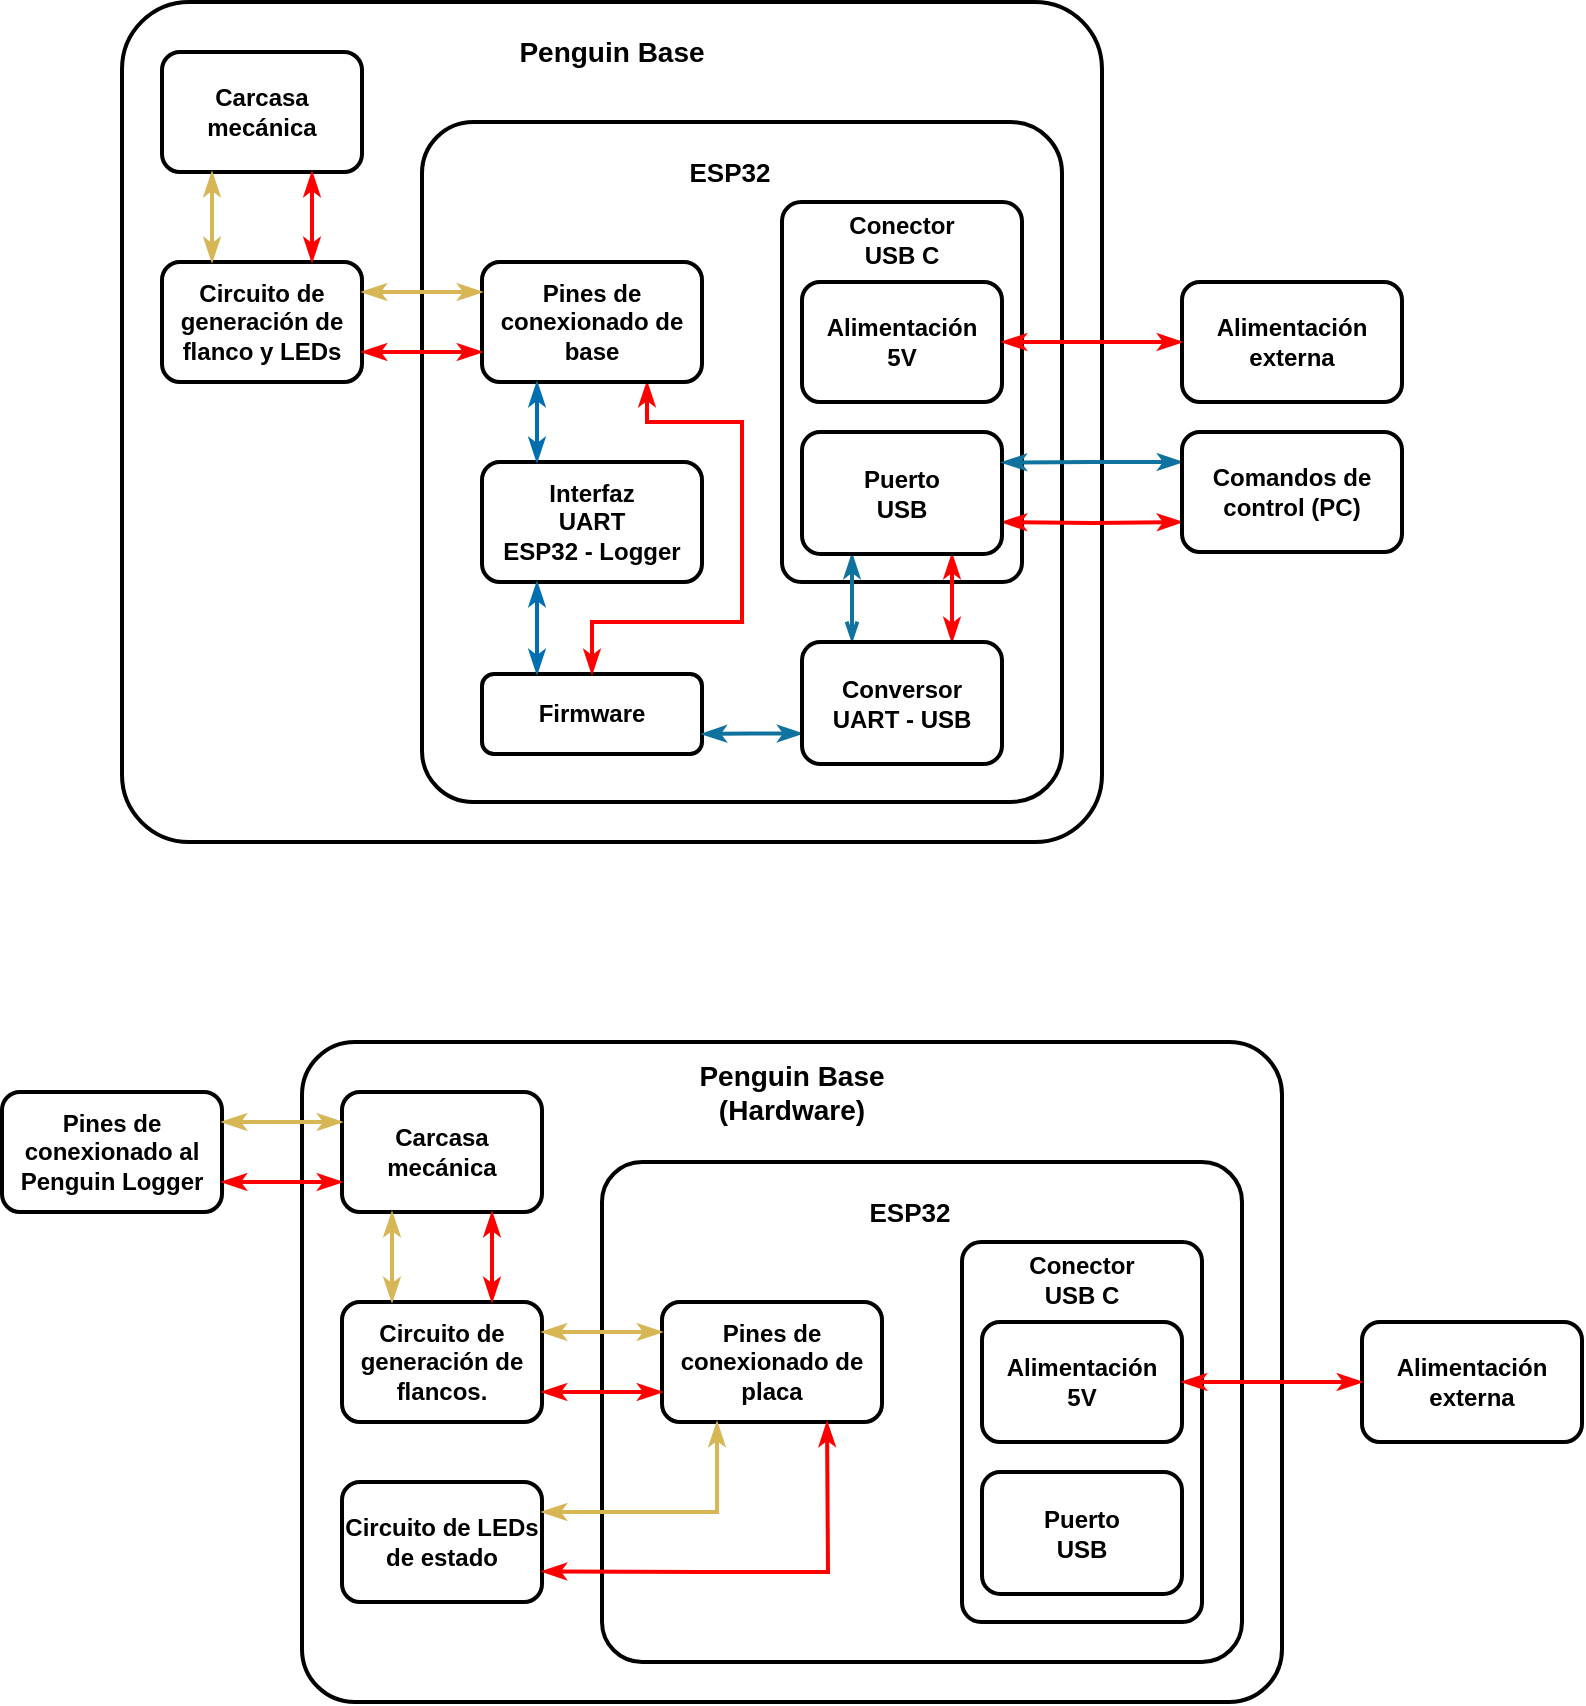 <mxfile version="22.1.16" type="google">
  <diagram name="Page-1" id="AZl5n2Z-xv-6YmWAkerQ">
    <mxGraphModel grid="1" page="1" gridSize="10" guides="1" tooltips="1" connect="1" arrows="1" fold="1" pageScale="1" pageWidth="827" pageHeight="1169" math="0" shadow="0">
      <root>
        <mxCell id="0" />
        <mxCell id="1" parent="0" />
        <mxCell id="QTVVxxZJfvImXtELBVtT-2" value="" style="rounded=1;whiteSpace=wrap;html=1;arcSize=8;fillColor=none;strokeWidth=2;" vertex="1" parent="1">
          <mxGeometry x="140" y="160" width="490" height="420" as="geometry" />
        </mxCell>
        <mxCell id="9Rn9oVYCQtDBo2JNrY6k-44" value="" style="rounded=1;whiteSpace=wrap;html=1;arcSize=8;fillColor=none;strokeWidth=2;" vertex="1" parent="1">
          <mxGeometry x="290" y="220" width="320" height="340" as="geometry" />
        </mxCell>
        <mxCell id="sC3Ns5Q0KhSRSVjvUjOD-1" value="" style="rounded=1;whiteSpace=wrap;html=1;arcSize=8;fillColor=none;strokeWidth=2;" vertex="1" parent="1">
          <mxGeometry x="470" y="260" width="120" height="190" as="geometry" />
        </mxCell>
        <mxCell id="sC3Ns5Q0KhSRSVjvUjOD-9" style="edgeStyle=orthogonalEdgeStyle;rounded=0;orthogonalLoop=1;jettySize=auto;html=1;entryX=0;entryY=0.75;entryDx=0;entryDy=0;endArrow=classicThin;endFill=1;startArrow=classicThin;startFill=1;strokeWidth=2;fillColor=#fad9d5;strokeColor=#ff0000;" edge="1" parent="1" target="sC3Ns5Q0KhSRSVjvUjOD-8">
          <mxGeometry relative="1" as="geometry">
            <mxPoint x="580" y="420" as="sourcePoint" />
          </mxGeometry>
        </mxCell>
        <mxCell id="sC3Ns5Q0KhSRSVjvUjOD-14" style="edgeStyle=orthogonalEdgeStyle;rounded=0;orthogonalLoop=1;jettySize=auto;html=1;exitX=0.25;exitY=1;exitDx=0;exitDy=0;entryX=0.25;entryY=0;entryDx=0;entryDy=0;startArrow=classicThin;startFill=1;endArrow=openThin;endFill=0;fillColor=#b1ddf0;strokeColor=#10739e;strokeWidth=2;" edge="1" parent="1" source="9Rn9oVYCQtDBo2JNrY6k-2" target="sC3Ns5Q0KhSRSVjvUjOD-12">
          <mxGeometry relative="1" as="geometry" />
        </mxCell>
        <mxCell id="sC3Ns5Q0KhSRSVjvUjOD-15" style="edgeStyle=orthogonalEdgeStyle;rounded=0;orthogonalLoop=1;jettySize=auto;html=1;exitX=0.75;exitY=1;exitDx=0;exitDy=0;entryX=0.75;entryY=0;entryDx=0;entryDy=0;startArrow=classicThin;startFill=1;endArrow=classicThin;endFill=1;strokeWidth=2;strokeColor=#ff0000;" edge="1" parent="1" source="9Rn9oVYCQtDBo2JNrY6k-2" target="sC3Ns5Q0KhSRSVjvUjOD-12">
          <mxGeometry relative="1" as="geometry" />
        </mxCell>
        <mxCell id="9Rn9oVYCQtDBo2JNrY6k-2" value="&lt;b&gt;Puerto&lt;br&gt;USB&lt;br&gt;&lt;/b&gt;" style="rounded=1;whiteSpace=wrap;html=1;fillColor=none;strokeWidth=2;" vertex="1" parent="1">
          <mxGeometry x="480" y="375" width="100" height="61" as="geometry" />
        </mxCell>
        <mxCell id="9Rn9oVYCQtDBo2JNrY6k-4" value="&lt;b&gt;Interfaz&lt;br&gt;UART&lt;br&gt;ESP32 - Logger&lt;br&gt;&lt;/b&gt;" style="rounded=1;whiteSpace=wrap;html=1;fillColor=none;strokeWidth=2;" vertex="1" parent="1">
          <mxGeometry x="320" y="390" width="110" height="60" as="geometry" />
        </mxCell>
        <mxCell id="9Rn9oVYCQtDBo2JNrY6k-6" value="&lt;b&gt;Firmware&lt;/b&gt;" style="rounded=1;whiteSpace=wrap;html=1;fillColor=none;strokeWidth=2;" vertex="1" parent="1">
          <mxGeometry x="320" y="496" width="110" height="40" as="geometry" />
        </mxCell>
        <mxCell id="9Rn9oVYCQtDBo2JNrY6k-7" value="&lt;b&gt;Alimentación&lt;br&gt;5V&lt;br&gt;&lt;/b&gt;" style="rounded=1;whiteSpace=wrap;html=1;fillColor=none;strokeWidth=2;" vertex="1" parent="1">
          <mxGeometry x="480" y="300" width="100" height="60" as="geometry" />
        </mxCell>
        <mxCell id="9Rn9oVYCQtDBo2JNrY6k-8" value="ESP32" style="text;html=1;strokeColor=none;fillColor=none;align=center;verticalAlign=middle;whiteSpace=wrap;rounded=0;fontStyle=1;fontSize=13;" vertex="1" parent="1">
          <mxGeometry x="414" y="230" width="60" height="30" as="geometry" />
        </mxCell>
        <mxCell id="9Rn9oVYCQtDBo2JNrY6k-9" value="Alimentación externa" style="rounded=1;whiteSpace=wrap;html=1;fontStyle=1;fillColor=none;strokeWidth=2;" vertex="1" parent="1">
          <mxGeometry x="670" y="300" width="110" height="60" as="geometry" />
        </mxCell>
        <mxCell id="gq82XVnaDERFkmPNpvWh-17" value="" style="endArrow=classicThin;startArrow=classicThin;html=1;rounded=0;fillColor=#e51400;strokeColor=#ff0000;exitX=0;exitY=0.5;exitDx=0;exitDy=0;strokeWidth=2;startFill=1;endFill=1;entryX=1;entryY=0.5;entryDx=0;entryDy=0;" edge="1" parent="1" source="9Rn9oVYCQtDBo2JNrY6k-9" target="9Rn9oVYCQtDBo2JNrY6k-7">
          <mxGeometry width="50" height="50" relative="1" as="geometry">
            <mxPoint x="580" y="299.66" as="sourcePoint" />
            <mxPoint x="580" y="300" as="targetPoint" />
            <Array as="points" />
          </mxGeometry>
        </mxCell>
        <mxCell id="sC3Ns5Q0KhSRSVjvUjOD-10" style="edgeStyle=orthogonalEdgeStyle;rounded=0;orthogonalLoop=1;jettySize=auto;html=1;exitX=0.75;exitY=1;exitDx=0;exitDy=0;entryX=0.5;entryY=0;entryDx=0;entryDy=0;startArrow=classicThin;startFill=1;endArrow=classicThin;endFill=1;strokeWidth=2;strokeColor=#FF0000;" edge="1" parent="1" source="gq82XVnaDERFkmPNpvWh-21" target="9Rn9oVYCQtDBo2JNrY6k-6">
          <mxGeometry relative="1" as="geometry">
            <Array as="points">
              <mxPoint x="403" y="370" />
              <mxPoint x="450" y="370" />
              <mxPoint x="450" y="470" />
              <mxPoint x="375" y="470" />
            </Array>
          </mxGeometry>
        </mxCell>
        <mxCell id="gq82XVnaDERFkmPNpvWh-21" value="&lt;b&gt;Pines de conexionado de base&lt;br&gt;&lt;/b&gt;" style="rounded=1;whiteSpace=wrap;html=1;fillColor=none;strokeWidth=2;" vertex="1" parent="1">
          <mxGeometry x="320" y="290" width="110" height="60" as="geometry" />
        </mxCell>
        <mxCell id="QTVVxxZJfvImXtELBVtT-3" value="&lt;font style=&quot;font-size: 14px;&quot;&gt;Penguin Base&lt;/font&gt;" style="text;html=1;strokeColor=none;fillColor=none;align=center;verticalAlign=middle;whiteSpace=wrap;rounded=0;fontStyle=1;fontSize=13;" vertex="1" parent="1">
          <mxGeometry x="330" y="170" width="110" height="30" as="geometry" />
        </mxCell>
        <mxCell id="QTVVxxZJfvImXtELBVtT-5" value="&lt;b&gt;Circuito de generación de flanco y LEDs&lt;br&gt;&lt;/b&gt;" style="rounded=1;whiteSpace=wrap;html=1;fillColor=none;strokeWidth=2;" vertex="1" parent="1">
          <mxGeometry x="160" y="290" width="100" height="60" as="geometry" />
        </mxCell>
        <mxCell id="QTVVxxZJfvImXtELBVtT-6" value="&lt;b&gt;Carcasa mecánica&lt;br&gt;&lt;/b&gt;" style="rounded=1;whiteSpace=wrap;html=1;fillColor=none;strokeWidth=2;" vertex="1" parent="1">
          <mxGeometry x="160" y="185" width="100" height="60" as="geometry" />
        </mxCell>
        <mxCell id="QTVVxxZJfvImXtELBVtT-11" value="" style="endArrow=classicThin;startArrow=classicThin;html=1;rounded=0;fillColor=#e3c800;strokeColor=#d6b655;entryX=1;entryY=0.25;entryDx=0;entryDy=0;strokeWidth=2;exitX=0;exitY=0.25;exitDx=0;exitDy=0;edgeStyle=orthogonalEdgeStyle;startFill=1;endFill=1;" edge="1" parent="1" source="gq82XVnaDERFkmPNpvWh-21" target="QTVVxxZJfvImXtELBVtT-5">
          <mxGeometry width="50" height="50" relative="1" as="geometry">
            <mxPoint x="310" y="305" as="sourcePoint" />
            <mxPoint x="329" y="420" as="targetPoint" />
          </mxGeometry>
        </mxCell>
        <mxCell id="QTVVxxZJfvImXtELBVtT-20" value="" style="endArrow=classicThin;startArrow=classicThin;html=1;rounded=0;fillColor=#e51400;strokeColor=#ff0000;strokeWidth=2;entryX=0.75;entryY=1;entryDx=0;entryDy=0;exitX=0.75;exitY=0;exitDx=0;exitDy=0;startFill=1;endFill=1;" edge="1" parent="1" source="QTVVxxZJfvImXtELBVtT-5" target="QTVVxxZJfvImXtELBVtT-6">
          <mxGeometry width="50" height="50" relative="1" as="geometry">
            <mxPoint x="650" y="225" as="sourcePoint" />
            <mxPoint x="570" y="225" as="targetPoint" />
            <Array as="points" />
          </mxGeometry>
        </mxCell>
        <mxCell id="QTVVxxZJfvImXtELBVtT-21" value="" style="endArrow=classicThin;startArrow=classicThin;html=1;rounded=0;fillColor=#e3c800;strokeColor=#d6b655;entryX=0.25;entryY=0;entryDx=0;entryDy=0;strokeWidth=2;exitX=0.25;exitY=1;exitDx=0;exitDy=0;startFill=1;endFill=1;" edge="1" parent="1" source="QTVVxxZJfvImXtELBVtT-6" target="QTVVxxZJfvImXtELBVtT-5">
          <mxGeometry width="50" height="50" relative="1" as="geometry">
            <mxPoint x="320" y="355" as="sourcePoint" />
            <mxPoint x="270" y="355" as="targetPoint" />
            <Array as="points" />
          </mxGeometry>
        </mxCell>
        <mxCell id="QTVVxxZJfvImXtELBVtT-23" value="" style="endArrow=classicThin;startArrow=classicThin;html=1;rounded=0;entryX=0.25;entryY=0;entryDx=0;entryDy=0;exitX=0.25;exitY=1;exitDx=0;exitDy=0;fillColor=#dae8fc;strokeColor=#006eaf;strokeWidth=2;edgeStyle=orthogonalEdgeStyle;endFill=1;startFill=1;" edge="1" parent="1" source="gq82XVnaDERFkmPNpvWh-21" target="9Rn9oVYCQtDBo2JNrY6k-4">
          <mxGeometry width="50" height="50" relative="1" as="geometry">
            <mxPoint x="500" y="375" as="sourcePoint" />
            <mxPoint x="399" y="340" as="targetPoint" />
          </mxGeometry>
        </mxCell>
        <mxCell id="QTVVxxZJfvImXtELBVtT-24" value="" style="endArrow=classicThin;startArrow=classicThin;html=1;rounded=0;fillColor=#e51400;strokeColor=#ff0000;strokeWidth=2;entryX=0;entryY=0.75;entryDx=0;entryDy=0;exitX=1;exitY=0.75;exitDx=0;exitDy=0;startFill=1;endFill=1;" edge="1" parent="1" source="QTVVxxZJfvImXtELBVtT-5" target="gq82XVnaDERFkmPNpvWh-21">
          <mxGeometry width="50" height="50" relative="1" as="geometry">
            <mxPoint x="220" y="300" as="sourcePoint" />
            <mxPoint x="310" y="335" as="targetPoint" />
            <Array as="points" />
          </mxGeometry>
        </mxCell>
        <mxCell id="sC3Ns5Q0KhSRSVjvUjOD-3" value="&lt;b&gt;Conector USB C&lt;/b&gt;" style="text;html=1;strokeColor=none;fillColor=none;align=center;verticalAlign=middle;whiteSpace=wrap;rounded=0;" vertex="1" parent="1">
          <mxGeometry x="500" y="264" width="60" height="30" as="geometry" />
        </mxCell>
        <mxCell id="sC3Ns5Q0KhSRSVjvUjOD-6" value="" style="endArrow=classicThin;startArrow=classicThin;html=1;rounded=0;entryX=0.25;entryY=0;entryDx=0;entryDy=0;exitX=0.25;exitY=1;exitDx=0;exitDy=0;fillColor=#dae8fc;strokeColor=#006eaf;strokeWidth=2;edgeStyle=orthogonalEdgeStyle;startFill=1;endFill=1;" edge="1" parent="1" source="9Rn9oVYCQtDBo2JNrY6k-4" target="9Rn9oVYCQtDBo2JNrY6k-6">
          <mxGeometry width="50" height="50" relative="1" as="geometry">
            <mxPoint x="358" y="360" as="sourcePoint" />
            <mxPoint x="358" y="400" as="targetPoint" />
          </mxGeometry>
        </mxCell>
        <mxCell id="sC3Ns5Q0KhSRSVjvUjOD-11" style="edgeStyle=orthogonalEdgeStyle;rounded=0;orthogonalLoop=1;jettySize=auto;html=1;exitX=0;exitY=0.25;exitDx=0;exitDy=0;entryX=1;entryY=0.25;entryDx=0;entryDy=0;startArrow=classicThin;startFill=1;endArrow=classicThin;endFill=1;strokeWidth=2;strokeColor=#10739e;fillColor=#b1ddf0;" edge="1" parent="1" source="sC3Ns5Q0KhSRSVjvUjOD-8" target="9Rn9oVYCQtDBo2JNrY6k-2">
          <mxGeometry relative="1" as="geometry" />
        </mxCell>
        <mxCell id="sC3Ns5Q0KhSRSVjvUjOD-8" value="Comandos de control (PC)" style="rounded=1;whiteSpace=wrap;html=1;fontStyle=1;fillColor=none;strokeWidth=2;" vertex="1" parent="1">
          <mxGeometry x="670" y="375" width="110" height="60" as="geometry" />
        </mxCell>
        <mxCell id="sC3Ns5Q0KhSRSVjvUjOD-13" style="edgeStyle=orthogonalEdgeStyle;rounded=0;orthogonalLoop=1;jettySize=auto;html=1;exitX=0;exitY=0.75;exitDx=0;exitDy=0;entryX=1;entryY=0.75;entryDx=0;entryDy=0;endArrow=classicThin;endFill=1;startArrow=classicThin;startFill=1;strokeWidth=2;fillColor=#b1ddf0;strokeColor=#10739e;" edge="1" parent="1" source="sC3Ns5Q0KhSRSVjvUjOD-12" target="9Rn9oVYCQtDBo2JNrY6k-6">
          <mxGeometry relative="1" as="geometry" />
        </mxCell>
        <mxCell id="sC3Ns5Q0KhSRSVjvUjOD-12" value="&lt;b&gt;Conversor&lt;br&gt;UART&amp;nbsp;- USB&lt;br&gt;&lt;/b&gt;" style="rounded=1;whiteSpace=wrap;html=1;fillColor=none;strokeWidth=2;" vertex="1" parent="1">
          <mxGeometry x="480" y="480" width="100" height="61" as="geometry" />
        </mxCell>
        <mxCell id="uOBo-yFTu3B6hRDW4As1-1" value="" style="rounded=1;whiteSpace=wrap;html=1;arcSize=8;fillColor=none;strokeWidth=2;" vertex="1" parent="1">
          <mxGeometry x="230" y="680" width="490" height="330" as="geometry" />
        </mxCell>
        <mxCell id="uOBo-yFTu3B6hRDW4As1-2" value="" style="rounded=1;whiteSpace=wrap;html=1;arcSize=8;fillColor=none;strokeWidth=2;" vertex="1" parent="1">
          <mxGeometry x="380" y="740" width="320" height="250" as="geometry" />
        </mxCell>
        <mxCell id="uOBo-yFTu3B6hRDW4As1-3" value="" style="rounded=1;whiteSpace=wrap;html=1;arcSize=8;fillColor=none;strokeWidth=2;" vertex="1" parent="1">
          <mxGeometry x="560" y="780" width="120" height="190" as="geometry" />
        </mxCell>
        <mxCell id="uOBo-yFTu3B6hRDW4As1-7" value="&lt;b&gt;Puerto&lt;br&gt;USB&lt;br&gt;&lt;/b&gt;" style="rounded=1;whiteSpace=wrap;html=1;fillColor=none;strokeWidth=2;" vertex="1" parent="1">
          <mxGeometry x="570" y="895" width="100" height="61" as="geometry" />
        </mxCell>
        <mxCell id="uOBo-yFTu3B6hRDW4As1-10" value="&lt;b&gt;Alimentación&lt;br&gt;5V&lt;br&gt;&lt;/b&gt;" style="rounded=1;whiteSpace=wrap;html=1;fillColor=none;strokeWidth=2;" vertex="1" parent="1">
          <mxGeometry x="570" y="820" width="100" height="60" as="geometry" />
        </mxCell>
        <mxCell id="uOBo-yFTu3B6hRDW4As1-11" value="ESP32" style="text;html=1;strokeColor=none;fillColor=none;align=center;verticalAlign=middle;whiteSpace=wrap;rounded=0;fontStyle=1;fontSize=13;" vertex="1" parent="1">
          <mxGeometry x="504" y="750" width="60" height="30" as="geometry" />
        </mxCell>
        <mxCell id="uOBo-yFTu3B6hRDW4As1-12" value="Alimentación externa" style="rounded=1;whiteSpace=wrap;html=1;fontStyle=1;fillColor=none;strokeWidth=2;" vertex="1" parent="1">
          <mxGeometry x="760" y="820" width="110" height="60" as="geometry" />
        </mxCell>
        <mxCell id="uOBo-yFTu3B6hRDW4As1-13" value="" style="endArrow=classicThin;startArrow=classicThin;html=1;rounded=0;fillColor=#e51400;strokeColor=#ff0000;exitX=0;exitY=0.5;exitDx=0;exitDy=0;strokeWidth=2;startFill=1;endFill=1;entryX=1;entryY=0.5;entryDx=0;entryDy=0;" edge="1" parent="1" source="uOBo-yFTu3B6hRDW4As1-12" target="uOBo-yFTu3B6hRDW4As1-10">
          <mxGeometry width="50" height="50" relative="1" as="geometry">
            <mxPoint x="670" y="819.66" as="sourcePoint" />
            <mxPoint x="670" y="820" as="targetPoint" />
            <Array as="points" />
          </mxGeometry>
        </mxCell>
        <mxCell id="uOBo-yFTu3B6hRDW4As1-15" value="&lt;b&gt;Pines de conexionado de placa&lt;br&gt;&lt;/b&gt;" style="rounded=1;whiteSpace=wrap;html=1;fillColor=none;strokeWidth=2;" vertex="1" parent="1">
          <mxGeometry x="410" y="810" width="110" height="60" as="geometry" />
        </mxCell>
        <mxCell id="uOBo-yFTu3B6hRDW4As1-16" value="&lt;font style=&quot;font-size: 14px;&quot;&gt;Penguin Base (Hardware)&lt;/font&gt;" style="text;html=1;strokeColor=none;fillColor=none;align=center;verticalAlign=middle;whiteSpace=wrap;rounded=0;fontStyle=1;fontSize=13;" vertex="1" parent="1">
          <mxGeometry x="420" y="690" width="110" height="30" as="geometry" />
        </mxCell>
        <mxCell id="uOBo-yFTu3B6hRDW4As1-17" value="&lt;b&gt;Circuito de generación de flancos.&lt;br&gt;&lt;/b&gt;" style="rounded=1;whiteSpace=wrap;html=1;fillColor=none;strokeWidth=2;" vertex="1" parent="1">
          <mxGeometry x="250" y="810" width="100" height="60" as="geometry" />
        </mxCell>
        <mxCell id="uOBo-yFTu3B6hRDW4As1-18" value="&lt;b&gt;Carcasa mecánica&lt;br&gt;&lt;/b&gt;" style="rounded=1;whiteSpace=wrap;html=1;fillColor=none;strokeWidth=2;" vertex="1" parent="1">
          <mxGeometry x="250" y="705" width="100" height="60" as="geometry" />
        </mxCell>
        <mxCell id="uOBo-yFTu3B6hRDW4As1-19" value="" style="endArrow=classicThin;startArrow=classicThin;html=1;rounded=0;fillColor=#e3c800;strokeColor=#d6b655;entryX=1;entryY=0.25;entryDx=0;entryDy=0;strokeWidth=2;exitX=0;exitY=0.25;exitDx=0;exitDy=0;edgeStyle=orthogonalEdgeStyle;startFill=1;endFill=1;" edge="1" parent="1" source="uOBo-yFTu3B6hRDW4As1-15" target="uOBo-yFTu3B6hRDW4As1-17">
          <mxGeometry width="50" height="50" relative="1" as="geometry">
            <mxPoint x="400" y="825" as="sourcePoint" />
            <mxPoint x="419" y="940" as="targetPoint" />
          </mxGeometry>
        </mxCell>
        <mxCell id="uOBo-yFTu3B6hRDW4As1-20" value="" style="endArrow=classicThin;startArrow=classicThin;html=1;rounded=0;fillColor=#e51400;strokeColor=#ff0000;strokeWidth=2;entryX=0.75;entryY=1;entryDx=0;entryDy=0;exitX=0.75;exitY=0;exitDx=0;exitDy=0;startFill=1;endFill=1;" edge="1" parent="1" source="uOBo-yFTu3B6hRDW4As1-17" target="uOBo-yFTu3B6hRDW4As1-18">
          <mxGeometry width="50" height="50" relative="1" as="geometry">
            <mxPoint x="740" y="745" as="sourcePoint" />
            <mxPoint x="660" y="745" as="targetPoint" />
            <Array as="points" />
          </mxGeometry>
        </mxCell>
        <mxCell id="uOBo-yFTu3B6hRDW4As1-21" value="" style="endArrow=classicThin;startArrow=classicThin;html=1;rounded=0;fillColor=#e3c800;strokeColor=#d6b655;entryX=0.25;entryY=0;entryDx=0;entryDy=0;strokeWidth=2;exitX=0.25;exitY=1;exitDx=0;exitDy=0;startFill=1;endFill=1;" edge="1" parent="1" source="uOBo-yFTu3B6hRDW4As1-18" target="uOBo-yFTu3B6hRDW4As1-17">
          <mxGeometry width="50" height="50" relative="1" as="geometry">
            <mxPoint x="410" y="875" as="sourcePoint" />
            <mxPoint x="360" y="875" as="targetPoint" />
            <Array as="points" />
          </mxGeometry>
        </mxCell>
        <mxCell id="uOBo-yFTu3B6hRDW4As1-23" value="" style="endArrow=classicThin;startArrow=classicThin;html=1;rounded=0;fillColor=#e51400;strokeColor=#ff0000;strokeWidth=2;entryX=0;entryY=0.75;entryDx=0;entryDy=0;exitX=1;exitY=0.75;exitDx=0;exitDy=0;startFill=1;endFill=1;" edge="1" parent="1" source="uOBo-yFTu3B6hRDW4As1-17" target="uOBo-yFTu3B6hRDW4As1-15">
          <mxGeometry width="50" height="50" relative="1" as="geometry">
            <mxPoint x="310" y="820" as="sourcePoint" />
            <mxPoint x="400" y="855" as="targetPoint" />
            <Array as="points" />
          </mxGeometry>
        </mxCell>
        <mxCell id="uOBo-yFTu3B6hRDW4As1-24" value="&lt;b&gt;Conector USB C&lt;/b&gt;" style="text;html=1;strokeColor=none;fillColor=none;align=center;verticalAlign=middle;whiteSpace=wrap;rounded=0;" vertex="1" parent="1">
          <mxGeometry x="590" y="784" width="60" height="30" as="geometry" />
        </mxCell>
        <mxCell id="uOBo-yFTu3B6hRDW4As1-30" value="&lt;b&gt;Circuito de LEDs de estado&lt;br&gt;&lt;/b&gt;" style="rounded=1;whiteSpace=wrap;html=1;fillColor=none;strokeWidth=2;" vertex="1" parent="1">
          <mxGeometry x="250" y="900" width="100" height="60" as="geometry" />
        </mxCell>
        <mxCell id="uOBo-yFTu3B6hRDW4As1-31" value="&lt;b&gt;Pines de conexionado al Penguin Logger&lt;br&gt;&lt;/b&gt;" style="rounded=1;whiteSpace=wrap;html=1;fillColor=none;strokeWidth=2;" vertex="1" parent="1">
          <mxGeometry x="80" y="705" width="110" height="60" as="geometry" />
        </mxCell>
        <mxCell id="uOBo-yFTu3B6hRDW4As1-32" value="" style="endArrow=classicThin;startArrow=classicThin;html=1;rounded=0;fillColor=#e3c800;strokeColor=#d6b655;entryX=1;entryY=0.25;entryDx=0;entryDy=0;strokeWidth=2;exitX=0;exitY=0.25;exitDx=0;exitDy=0;edgeStyle=orthogonalEdgeStyle;startFill=1;endFill=1;" edge="1" parent="1">
          <mxGeometry width="50" height="50" relative="1" as="geometry">
            <mxPoint x="250" y="720" as="sourcePoint" />
            <mxPoint x="190" y="720" as="targetPoint" />
          </mxGeometry>
        </mxCell>
        <mxCell id="uOBo-yFTu3B6hRDW4As1-33" value="" style="endArrow=classicThin;startArrow=classicThin;html=1;rounded=0;fillColor=#e51400;strokeColor=#ff0000;strokeWidth=2;entryX=0;entryY=0.75;entryDx=0;entryDy=0;exitX=1;exitY=0.75;exitDx=0;exitDy=0;startFill=1;endFill=1;" edge="1" parent="1">
          <mxGeometry width="50" height="50" relative="1" as="geometry">
            <mxPoint x="190" y="750" as="sourcePoint" />
            <mxPoint x="250" y="750" as="targetPoint" />
            <Array as="points" />
          </mxGeometry>
        </mxCell>
        <mxCell id="XKwuwMxXSWJKT12x_kE_-1" value="" style="endArrow=classicThin;startArrow=classicThin;html=1;rounded=0;fillColor=#e3c800;strokeColor=#d6b655;entryX=1;entryY=0.25;entryDx=0;entryDy=0;strokeWidth=2;exitX=0.25;exitY=1;exitDx=0;exitDy=0;edgeStyle=orthogonalEdgeStyle;startFill=1;endFill=1;" edge="1" parent="1" source="uOBo-yFTu3B6hRDW4As1-15">
          <mxGeometry width="50" height="50" relative="1" as="geometry">
            <mxPoint x="410" y="914.71" as="sourcePoint" />
            <mxPoint x="350" y="914.71" as="targetPoint" />
            <Array as="points">
              <mxPoint x="438" y="915" />
              <mxPoint x="350" y="915" />
            </Array>
          </mxGeometry>
        </mxCell>
        <mxCell id="XKwuwMxXSWJKT12x_kE_-2" value="" style="endArrow=classicThin;startArrow=classicThin;html=1;rounded=0;fillColor=#e51400;strokeColor=#ff0000;strokeWidth=2;entryX=0.75;entryY=1;entryDx=0;entryDy=0;exitX=1;exitY=0.75;exitDx=0;exitDy=0;startFill=1;endFill=1;" edge="1" parent="1" target="uOBo-yFTu3B6hRDW4As1-15">
          <mxGeometry width="50" height="50" relative="1" as="geometry">
            <mxPoint x="350" y="944.71" as="sourcePoint" />
            <mxPoint x="410" y="944.71" as="targetPoint" />
            <Array as="points">
              <mxPoint x="430" y="945" />
              <mxPoint x="493" y="945" />
            </Array>
          </mxGeometry>
        </mxCell>
      </root>
    </mxGraphModel>
  </diagram>
</mxfile>
